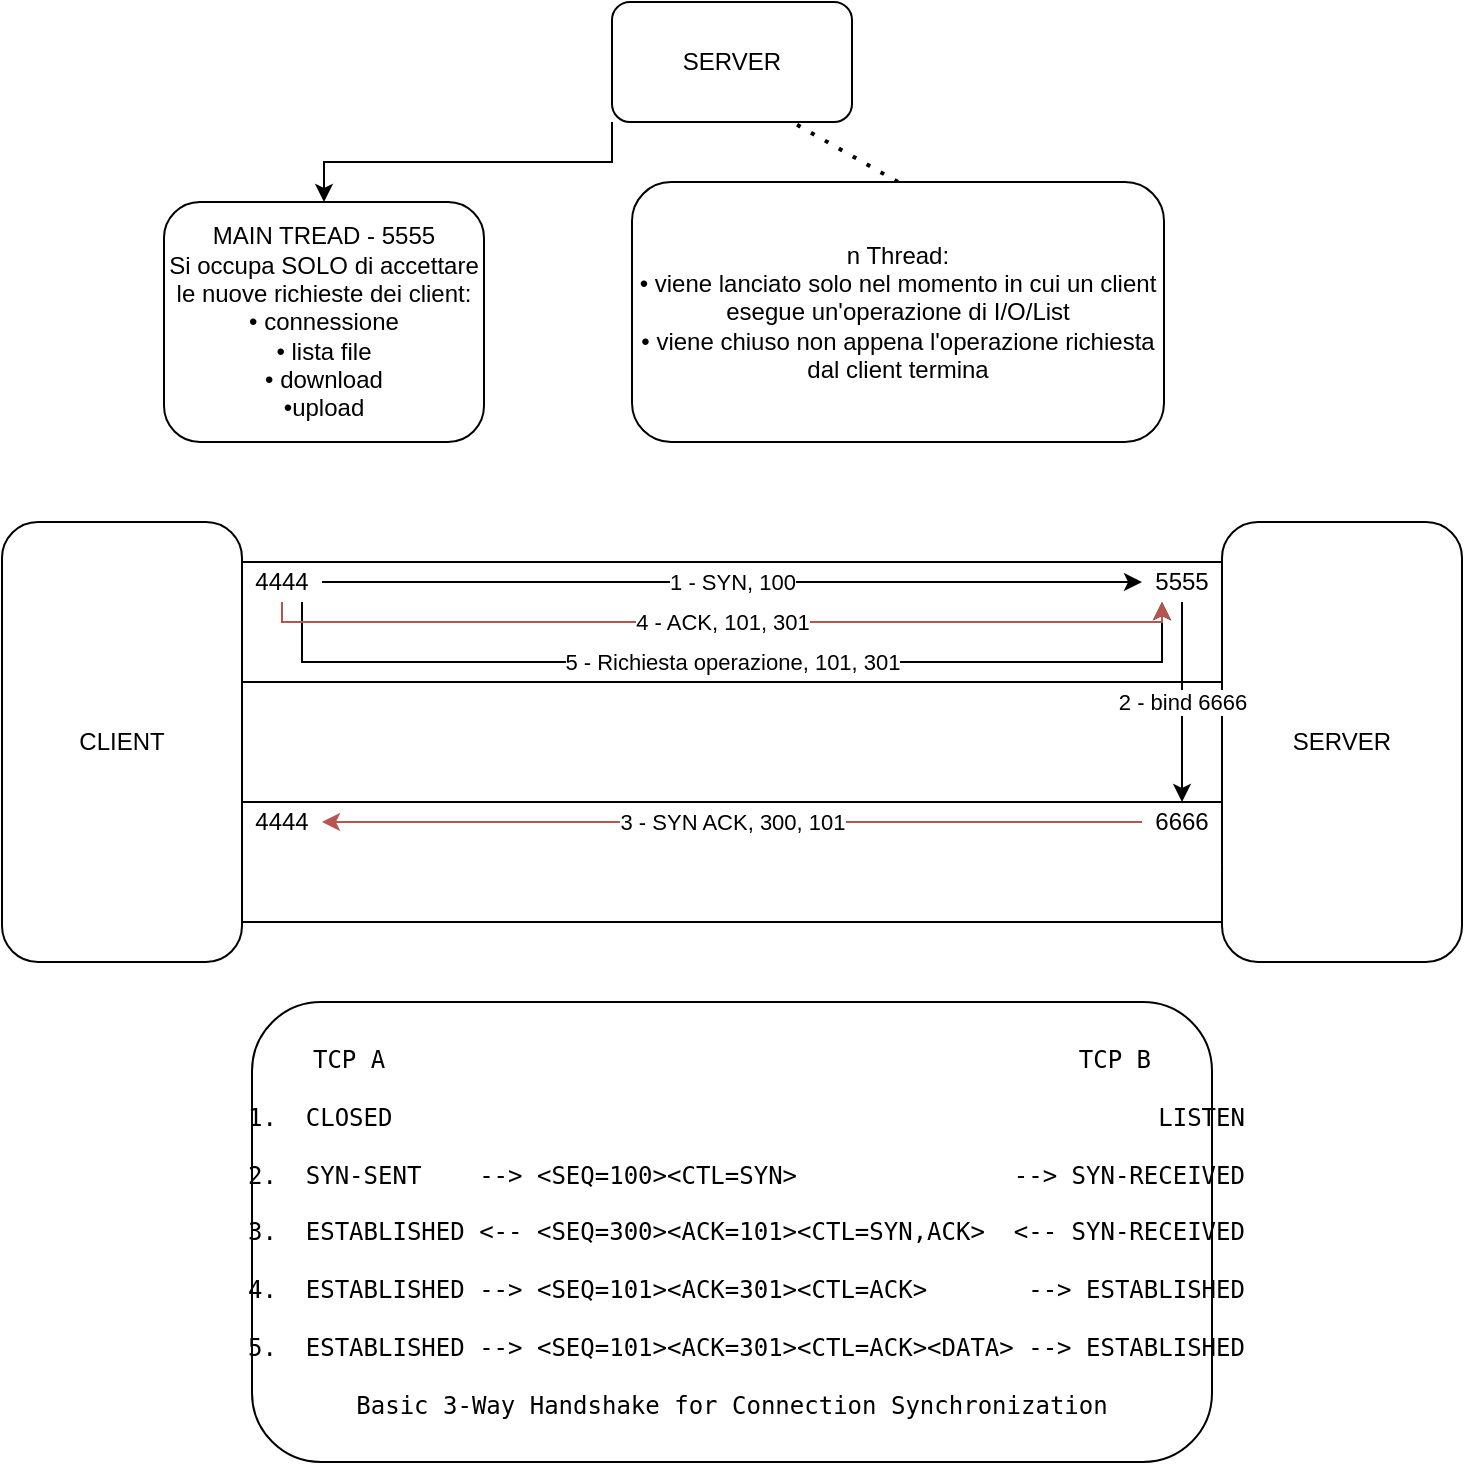<mxfile version="13.8.0" type="device" pages="2"><diagram id="89DF6iRrOiewaV8cs3Xw" name="Schema generale"><mxGraphModel dx="1422" dy="762" grid="1" gridSize="10" guides="1" tooltips="1" connect="1" arrows="1" fold="1" page="1" pageScale="1" pageWidth="827" pageHeight="1169" math="0" shadow="0"><root><mxCell id="0"/><mxCell id="1" parent="0"/><mxCell id="4CwMD4mKeX7IJb1C0NPr-8" style="edgeStyle=orthogonalEdgeStyle;rounded=0;orthogonalLoop=1;jettySize=auto;html=1;exitX=0;exitY=1;exitDx=0;exitDy=0;" parent="1" source="4CwMD4mKeX7IJb1C0NPr-7" target="4CwMD4mKeX7IJb1C0NPr-9" edge="1"><mxGeometry relative="1" as="geometry"><mxPoint x="230" y="140" as="targetPoint"/></mxGeometry></mxCell><mxCell id="4CwMD4mKeX7IJb1C0NPr-7" value="SERVER" style="rounded=1;whiteSpace=wrap;html=1;" parent="1" vertex="1"><mxGeometry x="354" y="40" width="120" height="60" as="geometry"/></mxCell><mxCell id="4CwMD4mKeX7IJb1C0NPr-9" value="MAIN TREAD - 5555&lt;br&gt;Si occupa SOLO di accettare le nuove richieste dei client:&lt;br&gt;• connessione&lt;br&gt;• lista file&lt;br&gt;• download&lt;br&gt;•upload" style="rounded=1;whiteSpace=wrap;html=1;" parent="1" vertex="1"><mxGeometry x="130" y="140" width="160" height="120" as="geometry"/></mxCell><mxCell id="4CwMD4mKeX7IJb1C0NPr-10" value="" style="endArrow=none;dashed=1;html=1;dashPattern=1 3;strokeWidth=2;entryX=0.75;entryY=1;entryDx=0;entryDy=0;exitX=0.5;exitY=0;exitDx=0;exitDy=0;" parent="1" source="4CwMD4mKeX7IJb1C0NPr-11" target="4CwMD4mKeX7IJb1C0NPr-7" edge="1"><mxGeometry width="50" height="50" relative="1" as="geometry"><mxPoint x="444" y="140" as="sourcePoint"/><mxPoint x="440" y="290" as="targetPoint"/></mxGeometry></mxCell><mxCell id="4CwMD4mKeX7IJb1C0NPr-11" value="n Thread:&lt;br&gt;• viene lanciato solo nel momento in cui un client esegue un'operazione di I/O/List&lt;br&gt;• viene chiuso non appena l'operazione richiesta dal client termina" style="rounded=1;whiteSpace=wrap;html=1;" parent="1" vertex="1"><mxGeometry x="364" y="130" width="266" height="130" as="geometry"/></mxCell><mxCell id="4CwMD4mKeX7IJb1C0NPr-31" value="SERVER" style="rounded=1;whiteSpace=wrap;html=1;" parent="1" vertex="1"><mxGeometry x="659" y="300" width="120" height="220" as="geometry"/></mxCell><mxCell id="4CwMD4mKeX7IJb1C0NPr-48" style="edgeStyle=orthogonalEdgeStyle;rounded=0;orthogonalLoop=1;jettySize=auto;html=1;exitX=1;exitY=0.75;exitDx=0;exitDy=0;entryX=0.006;entryY=0.785;entryDx=0;entryDy=0;entryPerimeter=0;" parent="1" source="4CwMD4mKeX7IJb1C0NPr-32" target="4CwMD4mKeX7IJb1C0NPr-31" edge="1"><mxGeometry relative="1" as="geometry"/></mxCell><mxCell id="4CwMD4mKeX7IJb1C0NPr-32" value="CLIENT" style="rounded=1;whiteSpace=wrap;html=1;" parent="1" vertex="1"><mxGeometry x="49" y="300" width="120" height="220" as="geometry"/></mxCell><mxCell id="4CwMD4mKeX7IJb1C0NPr-36" value="" style="rounded=0;whiteSpace=wrap;html=1;" parent="1" vertex="1"><mxGeometry x="169" y="320" width="490" height="60" as="geometry"/></mxCell><mxCell id="4CwMD4mKeX7IJb1C0NPr-37" value="" style="rounded=0;whiteSpace=wrap;html=1;" parent="1" vertex="1"><mxGeometry x="169" y="440" width="490" height="60" as="geometry"/></mxCell><mxCell id="4CwMD4mKeX7IJb1C0NPr-46" value="3 - SYN ACK, 300, 101" style="edgeStyle=orthogonalEdgeStyle;rounded=0;orthogonalLoop=1;jettySize=auto;html=1;exitX=0;exitY=0.5;exitDx=0;exitDy=0;entryX=1;entryY=0.5;entryDx=0;entryDy=0;fillColor=#f8cecc;strokeColor=#b85450;" parent="1" source="4CwMD4mKeX7IJb1C0NPr-43" target="4CwMD4mKeX7IJb1C0NPr-42" edge="1"><mxGeometry relative="1" as="geometry"/></mxCell><mxCell id="4CwMD4mKeX7IJb1C0NPr-47" value="2 - bind 6666" style="edgeStyle=orthogonalEdgeStyle;rounded=0;orthogonalLoop=1;jettySize=auto;html=1;exitX=0.5;exitY=1;exitDx=0;exitDy=0;entryX=0.5;entryY=0;entryDx=0;entryDy=0;" parent="1" source="4CwMD4mKeX7IJb1C0NPr-38" target="4CwMD4mKeX7IJb1C0NPr-43" edge="1"><mxGeometry relative="1" as="geometry"/></mxCell><mxCell id="4CwMD4mKeX7IJb1C0NPr-38" value="5555" style="text;html=1;strokeColor=none;fillColor=none;align=center;verticalAlign=middle;whiteSpace=wrap;rounded=0;" parent="1" vertex="1"><mxGeometry x="619" y="320" width="40" height="20" as="geometry"/></mxCell><mxCell id="4CwMD4mKeX7IJb1C0NPr-52" value="5 - Richiesta operazione, 101, 301" style="edgeStyle=orthogonalEdgeStyle;rounded=0;orthogonalLoop=1;jettySize=auto;html=1;exitX=0.75;exitY=1;exitDx=0;exitDy=0;entryX=0.25;entryY=1;entryDx=0;entryDy=0;" parent="1" source="4CwMD4mKeX7IJb1C0NPr-40" target="4CwMD4mKeX7IJb1C0NPr-38" edge="1"><mxGeometry relative="1" as="geometry"><Array as="points"><mxPoint x="199" y="370"/><mxPoint x="629" y="370"/></Array></mxGeometry></mxCell><mxCell id="4CwMD4mKeX7IJb1C0NPr-40" value="4444" style="text;html=1;strokeColor=none;fillColor=none;align=center;verticalAlign=middle;whiteSpace=wrap;rounded=0;" parent="1" vertex="1"><mxGeometry x="169" y="320" width="40" height="20" as="geometry"/></mxCell><mxCell id="4CwMD4mKeX7IJb1C0NPr-41" value="1 - SYN, 100" style="endArrow=classic;html=1;exitX=1;exitY=0.5;exitDx=0;exitDy=0;entryX=0;entryY=0.5;entryDx=0;entryDy=0;" parent="1" source="4CwMD4mKeX7IJb1C0NPr-40" target="4CwMD4mKeX7IJb1C0NPr-38" edge="1"><mxGeometry width="50" height="50" relative="1" as="geometry"><mxPoint x="369" y="350" as="sourcePoint"/><mxPoint x="379" y="260" as="targetPoint"/></mxGeometry></mxCell><mxCell id="4CwMD4mKeX7IJb1C0NPr-51" value="4 - ACK, 101, 301" style="edgeStyle=orthogonalEdgeStyle;rounded=0;orthogonalLoop=1;jettySize=auto;html=1;exitX=0.5;exitY=1;exitDx=0;exitDy=0;fillColor=#f8cecc;strokeColor=#b85450;entryX=0.25;entryY=1;entryDx=0;entryDy=0;" parent="1" source="4CwMD4mKeX7IJb1C0NPr-40" target="4CwMD4mKeX7IJb1C0NPr-38" edge="1"><mxGeometry relative="1" as="geometry"><mxPoint x="620" y="400" as="targetPoint"/><Array as="points"><mxPoint x="189" y="350"/><mxPoint x="629" y="350"/></Array></mxGeometry></mxCell><mxCell id="4CwMD4mKeX7IJb1C0NPr-42" value="4444" style="text;html=1;strokeColor=none;fillColor=none;align=center;verticalAlign=middle;whiteSpace=wrap;rounded=0;" parent="1" vertex="1"><mxGeometry x="169" y="440" width="40" height="20" as="geometry"/></mxCell><mxCell id="4CwMD4mKeX7IJb1C0NPr-43" value="6666" style="text;html=1;strokeColor=none;fillColor=none;align=center;verticalAlign=middle;whiteSpace=wrap;rounded=0;" parent="1" vertex="1"><mxGeometry x="619" y="440" width="40" height="20" as="geometry"/></mxCell><mxCell id="4CwMD4mKeX7IJb1C0NPr-54" value="&lt;pre style=&quot;overflow-wrap: break-word&quot;&gt;TCP A                                                TCP B&lt;br&gt;&lt;br&gt;  1.  CLOSED                                                     LISTEN&lt;br&gt;&lt;br&gt;  2.  SYN-SENT    --&amp;gt; &amp;lt;SEQ=100&amp;gt;&amp;lt;CTL=SYN&amp;gt;               --&amp;gt; SYN-RECEIVED&lt;br&gt;&lt;br&gt;  3.  ESTABLISHED &amp;lt;-- &amp;lt;SEQ=300&amp;gt;&amp;lt;ACK=101&amp;gt;&amp;lt;CTL=SYN,ACK&amp;gt;  &amp;lt;-- SYN-RECEIVED&lt;br&gt;&lt;br&gt;  4.  ESTABLISHED --&amp;gt; &amp;lt;SEQ=101&amp;gt;&amp;lt;ACK=301&amp;gt;&amp;lt;CTL=ACK&amp;gt;       --&amp;gt; ESTABLISHED&lt;br&gt;&lt;br&gt;  5.  ESTABLISHED --&amp;gt; &amp;lt;SEQ=101&amp;gt;&amp;lt;ACK=301&amp;gt;&amp;lt;CTL=ACK&amp;gt;&amp;lt;DATA&amp;gt; --&amp;gt; ESTABLISHED&lt;br&gt;&lt;br&gt;Basic 3-Way Handshake for Connection Synchronization&lt;/pre&gt;" style="rounded=1;whiteSpace=wrap;html=1;" parent="1" vertex="1"><mxGeometry x="174" y="540" width="480" height="230" as="geometry"/></mxCell></root></mxGraphModel></diagram><diagram id="U-y1qo9uKZs3FVXiEqjQ" name="3-way Handshake"><mxGraphModel dx="1422" dy="762" grid="1" gridSize="10" guides="1" tooltips="1" connect="1" arrows="1" fold="1" page="1" pageScale="1" pageWidth="827" pageHeight="1169" math="0" shadow="0"><root><mxCell id="o_JuyXDlH0djHtknNsrX-0"/><mxCell id="o_JuyXDlH0djHtknNsrX-1" parent="o_JuyXDlH0djHtknNsrX-0"/><mxCell id="o_JuyXDlH0djHtknNsrX-2" value="&lt;font style=&quot;font-size: 23px&quot;&gt;&lt;b&gt;Server&lt;/b&gt;&lt;/font&gt;" style="text;html=1;strokeColor=none;fillColor=none;align=center;verticalAlign=middle;whiteSpace=wrap;rounded=0;" parent="o_JuyXDlH0djHtknNsrX-1" vertex="1"><mxGeometry x="357.5" y="40" width="80" height="30" as="geometry"/></mxCell><mxCell id="o_JuyXDlH0djHtknNsrX-3" value="&lt;font style=&quot;font-size: 23px&quot;&gt;&lt;b&gt;Client&lt;/b&gt;&lt;br&gt;&lt;/font&gt;" style="text;html=1;strokeColor=none;fillColor=none;align=center;verticalAlign=middle;whiteSpace=wrap;rounded=0;" parent="o_JuyXDlH0djHtknNsrX-1" vertex="1"><mxGeometry x="47.5" y="40" width="80" height="30" as="geometry"/></mxCell><mxCell id="o_JuyXDlH0djHtknNsrX-4" style="edgeStyle=none;rounded=0;orthogonalLoop=1;jettySize=auto;html=1;entryX=0.5;entryY=0;entryDx=0;entryDy=0;strokeColor=#000000;strokeWidth=1;" parent="o_JuyXDlH0djHtknNsrX-1" source="o_JuyXDlH0djHtknNsrX-5" target="o_JuyXDlH0djHtknNsrX-13" edge="1"><mxGeometry relative="1" as="geometry"/></mxCell><mxCell id="o_JuyXDlH0djHtknNsrX-5" value="&lt;font style=&quot;font-size: 18px&quot;&gt;socket()&lt;/font&gt;" style="rounded=1;whiteSpace=wrap;html=1;" parent="o_JuyXDlH0djHtknNsrX-1" vertex="1"><mxGeometry x="40" y="100" width="95" height="30" as="geometry"/></mxCell><mxCell id="o_JuyXDlH0djHtknNsrX-6" style="edgeStyle=none;rounded=0;orthogonalLoop=1;jettySize=auto;html=1;exitX=0.5;exitY=1;exitDx=0;exitDy=0;entryX=0.5;entryY=0;entryDx=0;entryDy=0;strokeColor=#000000;strokeWidth=1;" parent="o_JuyXDlH0djHtknNsrX-1" source="o_JuyXDlH0djHtknNsrX-7" target="o_JuyXDlH0djHtknNsrX-9" edge="1"><mxGeometry relative="1" as="geometry"/></mxCell><mxCell id="o_JuyXDlH0djHtknNsrX-7" value="&lt;font style=&quot;font-size: 18px&quot;&gt;socket()&lt;/font&gt;" style="rounded=1;whiteSpace=wrap;html=1;" parent="o_JuyXDlH0djHtknNsrX-1" vertex="1"><mxGeometry x="350" y="100" width="95" height="30" as="geometry"/></mxCell><mxCell id="o_JuyXDlH0djHtknNsrX-8" style="edgeStyle=none;rounded=0;orthogonalLoop=1;jettySize=auto;html=1;entryX=0.5;entryY=0;entryDx=0;entryDy=0;strokeColor=#000000;strokeWidth=1;" parent="o_JuyXDlH0djHtknNsrX-1" source="o_JuyXDlH0djHtknNsrX-9" target="o_JuyXDlH0djHtknNsrX-11" edge="1"><mxGeometry relative="1" as="geometry"/></mxCell><mxCell id="o_JuyXDlH0djHtknNsrX-9" value="&lt;font style=&quot;font-size: 18px&quot;&gt;bind()&lt;/font&gt;" style="rounded=1;whiteSpace=wrap;html=1;" parent="o_JuyXDlH0djHtknNsrX-1" vertex="1"><mxGeometry x="350" y="150" width="95" height="30" as="geometry"/></mxCell><mxCell id="o_JuyXDlH0djHtknNsrX-10" style="edgeStyle=none;rounded=0;orthogonalLoop=1;jettySize=auto;html=1;entryX=0.5;entryY=0;entryDx=0;entryDy=0;strokeColor=#6c8ebf;strokeWidth=1;fillColor=#dae8fc;" parent="o_JuyXDlH0djHtknNsrX-1" source="o_JuyXDlH0djHtknNsrX-11" target="o_JuyXDlH0djHtknNsrX-15" edge="1"><mxGeometry relative="1" as="geometry"/></mxCell><mxCell id="o_JuyXDlH0djHtknNsrX-11" value="&lt;font style=&quot;font-size: 18px&quot;&gt;recvfrom()&lt;/font&gt;" style="rounded=1;whiteSpace=wrap;html=1;fillColor=#dae8fc;strokeColor=#6c8ebf;" parent="o_JuyXDlH0djHtknNsrX-1" vertex="1"><mxGeometry x="350" y="200" width="95" height="30" as="geometry"/></mxCell><mxCell id="o_JuyXDlH0djHtknNsrX-12" style="orthogonalLoop=1;jettySize=auto;html=1;entryX=0;entryY=0.5;entryDx=0;entryDy=0;rounded=0;exitX=1;exitY=0.5;exitDx=0;exitDy=0;strokeWidth=1;fillColor=#dae8fc;strokeColor=#6c8ebf;" parent="o_JuyXDlH0djHtknNsrX-1" source="o_JuyXDlH0djHtknNsrX-13" target="o_JuyXDlH0djHtknNsrX-11" edge="1"><mxGeometry relative="1" as="geometry"/></mxCell><mxCell id="o_JuyXDlH0djHtknNsrX-13" value="&lt;font style=&quot;font-size: 18px&quot;&gt;sendto()&lt;br&gt;&lt;/font&gt;" style="rounded=1;whiteSpace=wrap;html=1;fillColor=#dae8fc;strokeColor=#6c8ebf;" parent="o_JuyXDlH0djHtknNsrX-1" vertex="1"><mxGeometry x="40" y="175" width="95" height="30" as="geometry"/></mxCell><mxCell id="o_JuyXDlH0djHtknNsrX-14" style="edgeStyle=none;rounded=0;orthogonalLoop=1;jettySize=auto;html=1;exitX=0;exitY=0.5;exitDx=0;exitDy=0;entryX=1;entryY=0.5;entryDx=0;entryDy=0;strokeColor=#6c8ebf;strokeWidth=1;fillColor=#dae8fc;" parent="o_JuyXDlH0djHtknNsrX-1" source="o_JuyXDlH0djHtknNsrX-15" target="o_JuyXDlH0djHtknNsrX-17" edge="1"><mxGeometry relative="1" as="geometry"/></mxCell><mxCell id="o_JuyXDlH0djHtknNsrX-15" value="&lt;font style=&quot;font-size: 18px&quot;&gt;sendto()&lt;br&gt;&lt;/font&gt;" style="rounded=1;whiteSpace=wrap;html=1;fillColor=#dae8fc;strokeColor=#6c8ebf;" parent="o_JuyXDlH0djHtknNsrX-1" vertex="1"><mxGeometry x="350" y="250" width="95" height="30" as="geometry"/></mxCell><mxCell id="o_JuyXDlH0djHtknNsrX-16" style="edgeStyle=none;rounded=0;orthogonalLoop=1;jettySize=auto;html=1;entryX=0.5;entryY=0;entryDx=0;entryDy=0;strokeColor=#6c8ebf;strokeWidth=1;fillColor=#dae8fc;" parent="o_JuyXDlH0djHtknNsrX-1" source="o_JuyXDlH0djHtknNsrX-17" target="o_JuyXDlH0djHtknNsrX-20" edge="1"><mxGeometry relative="1" as="geometry"/></mxCell><mxCell id="o_JuyXDlH0djHtknNsrX-17" value="&lt;font style=&quot;font-size: 18px&quot;&gt;recvfrom()&lt;br&gt;&lt;/font&gt;" style="rounded=1;whiteSpace=wrap;html=1;fillColor=#dae8fc;strokeColor=#6c8ebf;" parent="o_JuyXDlH0djHtknNsrX-1" vertex="1"><mxGeometry x="40" y="275" width="95" height="30" as="geometry"/></mxCell><mxCell id="o_JuyXDlH0djHtknNsrX-18" style="edgeStyle=none;rounded=0;orthogonalLoop=1;jettySize=auto;html=1;entryX=0;entryY=0.5;entryDx=0;entryDy=0;strokeColor=#6c8ebf;strokeWidth=1;fillColor=#dae8fc;exitX=1;exitY=0.5;exitDx=0;exitDy=0;" parent="o_JuyXDlH0djHtknNsrX-1" source="o_JuyXDlH0djHtknNsrX-20" target="o_JuyXDlH0djHtknNsrX-22" edge="1"><mxGeometry relative="1" as="geometry"/></mxCell><mxCell id="o_JuyXDlH0djHtknNsrX-19" style="edgeStyle=orthogonalEdgeStyle;rounded=0;orthogonalLoop=1;jettySize=auto;html=1;exitX=0.5;exitY=1;exitDx=0;exitDy=0;entryX=0.5;entryY=0;entryDx=0;entryDy=0;" parent="o_JuyXDlH0djHtknNsrX-1" source="o_JuyXDlH0djHtknNsrX-20" target="o_JuyXDlH0djHtknNsrX-24" edge="1"><mxGeometry relative="1" as="geometry"/></mxCell><mxCell id="o_JuyXDlH0djHtknNsrX-20" value="&lt;font style=&quot;font-size: 18px&quot;&gt;sendto()&lt;br&gt;&lt;/font&gt;" style="rounded=1;whiteSpace=wrap;html=1;fillColor=#dae8fc;strokeColor=#6c8ebf;" parent="o_JuyXDlH0djHtknNsrX-1" vertex="1"><mxGeometry x="40" y="325" width="95" height="30" as="geometry"/></mxCell><mxCell id="o_JuyXDlH0djHtknNsrX-21" style="edgeStyle=none;rounded=0;orthogonalLoop=1;jettySize=auto;html=1;entryX=0.5;entryY=0;entryDx=0;entryDy=0;strokeColor=#000000;strokeWidth=1;" parent="o_JuyXDlH0djHtknNsrX-1" source="o_JuyXDlH0djHtknNsrX-22" target="o_JuyXDlH0djHtknNsrX-23" edge="1"><mxGeometry relative="1" as="geometry"/></mxCell><mxCell id="o_JuyXDlH0djHtknNsrX-22" value="&lt;font style=&quot;font-size: 18px&quot;&gt;recvfrom()&lt;br&gt;&lt;/font&gt;" style="rounded=1;whiteSpace=wrap;html=1;fillColor=#dae8fc;strokeColor=#6c8ebf;" parent="o_JuyXDlH0djHtknNsrX-1" vertex="1"><mxGeometry x="350" y="350" width="95" height="30" as="geometry"/></mxCell><mxCell id="o_JuyXDlH0djHtknNsrX-23" value="&lt;font style=&quot;font-size: 18px&quot;&gt;recvfrom()&lt;br&gt;&lt;/font&gt;" style="rounded=1;whiteSpace=wrap;html=1;" parent="o_JuyXDlH0djHtknNsrX-1" vertex="1"><mxGeometry x="350" y="410" width="95" height="30" as="geometry"/></mxCell><mxCell id="o_JuyXDlH0djHtknNsrX-24" value="&lt;font style=&quot;font-size: 18px&quot;&gt;sendto()&lt;br&gt;&lt;/font&gt;" style="rounded=1;whiteSpace=wrap;html=1;" parent="o_JuyXDlH0djHtknNsrX-1" vertex="1"><mxGeometry x="40" y="380" width="95" height="30" as="geometry"/></mxCell><mxCell id="o_JuyXDlH0djHtknNsrX-25" value="&lt;h1&gt;3-way Handshake&lt;/h1&gt;&lt;p&gt;Cyan relationships&amp;nbsp;represent the steps taken for the 3-way handshake.&lt;/p&gt;" style="text;html=1;strokeColor=#6c8ebf;fillColor=#dae8fc;spacing=5;spacingTop=-20;whiteSpace=wrap;overflow=hidden;rounded=0;" parent="o_JuyXDlH0djHtknNsrX-1" vertex="1"><mxGeometry x="490" y="40" width="220" height="80" as="geometry"/></mxCell></root></mxGraphModel></diagram></mxfile>